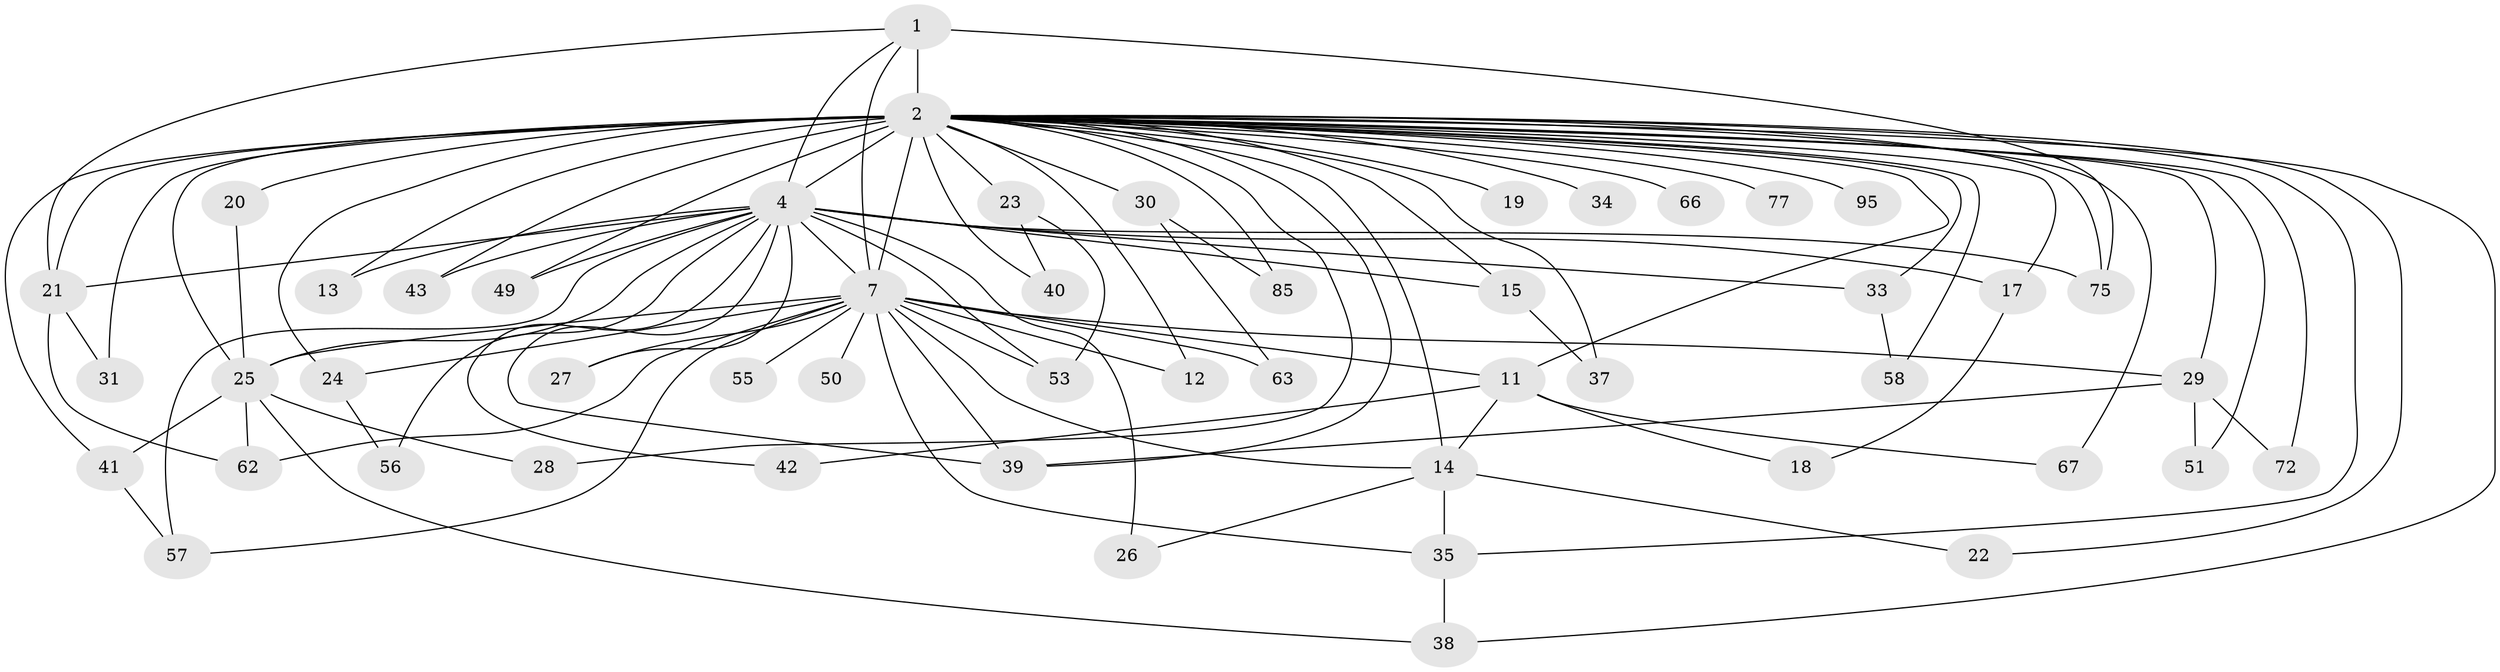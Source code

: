 // original degree distribution, {14: 0.00980392156862745, 17: 0.0196078431372549, 18: 0.00980392156862745, 26: 0.00980392156862745, 29: 0.00980392156862745, 22: 0.00980392156862745, 25: 0.0196078431372549, 15: 0.00980392156862745, 7: 0.0196078431372549, 2: 0.5392156862745098, 6: 0.0196078431372549, 3: 0.23529411764705882, 4: 0.058823529411764705, 8: 0.00980392156862745, 5: 0.0196078431372549}
// Generated by graph-tools (version 1.1) at 2025/14/03/09/25 04:14:14]
// undirected, 51 vertices, 102 edges
graph export_dot {
graph [start="1"]
  node [color=gray90,style=filled];
  1;
  2 [super="+82+54+10+60+3"];
  4 [super="+36+71+80+68+76+93+97+9+61"];
  7 [super="+89+8+52"];
  11 [super="+45"];
  12;
  13;
  14;
  15;
  17;
  18;
  19;
  20;
  21 [super="+86+98"];
  22;
  23;
  24;
  25;
  26 [super="+83"];
  27;
  28;
  29;
  30;
  31;
  33 [super="+47"];
  34;
  35;
  37;
  38 [super="+46"];
  39 [super="+79"];
  40;
  41;
  42;
  43;
  49;
  50;
  51;
  53;
  55;
  56;
  57;
  58;
  62 [super="+70"];
  63 [super="+69"];
  66;
  67;
  72;
  75 [super="+90"];
  77;
  85 [super="+96"];
  95;
  1 -- 2 [weight=7];
  1 -- 4 [weight=3];
  1 -- 7 [weight=2];
  1 -- 75;
  1 -- 21;
  2 -- 4 [weight=14];
  2 -- 7 [weight=14];
  2 -- 13;
  2 -- 15;
  2 -- 19 [weight=2];
  2 -- 85 [weight=2];
  2 -- 12;
  2 -- 77 [weight=2];
  2 -- 22;
  2 -- 30 [weight=2];
  2 -- 31;
  2 -- 35;
  2 -- 40;
  2 -- 43;
  2 -- 58;
  2 -- 33 [weight=3];
  2 -- 25;
  2 -- 66 [weight=2];
  2 -- 67;
  2 -- 72;
  2 -- 11;
  2 -- 75;
  2 -- 14;
  2 -- 17;
  2 -- 20 [weight=2];
  2 -- 21 [weight=2];
  2 -- 23;
  2 -- 24;
  2 -- 28;
  2 -- 29;
  2 -- 95 [weight=2];
  2 -- 34 [weight=2];
  2 -- 37;
  2 -- 38;
  2 -- 39;
  2 -- 41;
  2 -- 49;
  2 -- 51;
  4 -- 7 [weight=8];
  4 -- 13;
  4 -- 15;
  4 -- 17;
  4 -- 26 [weight=2];
  4 -- 39;
  4 -- 42;
  4 -- 75;
  4 -- 49;
  4 -- 25;
  4 -- 43;
  4 -- 57;
  4 -- 53;
  4 -- 21;
  4 -- 56;
  4 -- 27;
  4 -- 33;
  7 -- 12;
  7 -- 14;
  7 -- 25;
  7 -- 39;
  7 -- 50 [weight=2];
  7 -- 55 [weight=2];
  7 -- 62 [weight=2];
  7 -- 63 [weight=2];
  7 -- 11 [weight=2];
  7 -- 24;
  7 -- 27;
  7 -- 29;
  7 -- 35;
  7 -- 53;
  7 -- 57;
  11 -- 18;
  11 -- 42;
  11 -- 67;
  11 -- 14;
  14 -- 22;
  14 -- 26;
  14 -- 35;
  15 -- 37;
  17 -- 18;
  20 -- 25;
  21 -- 31;
  21 -- 62;
  23 -- 40;
  23 -- 53;
  24 -- 56;
  25 -- 28;
  25 -- 41;
  25 -- 62;
  25 -- 38;
  29 -- 51;
  29 -- 72;
  29 -- 39;
  30 -- 63;
  30 -- 85;
  33 -- 58;
  35 -- 38;
  41 -- 57;
}
